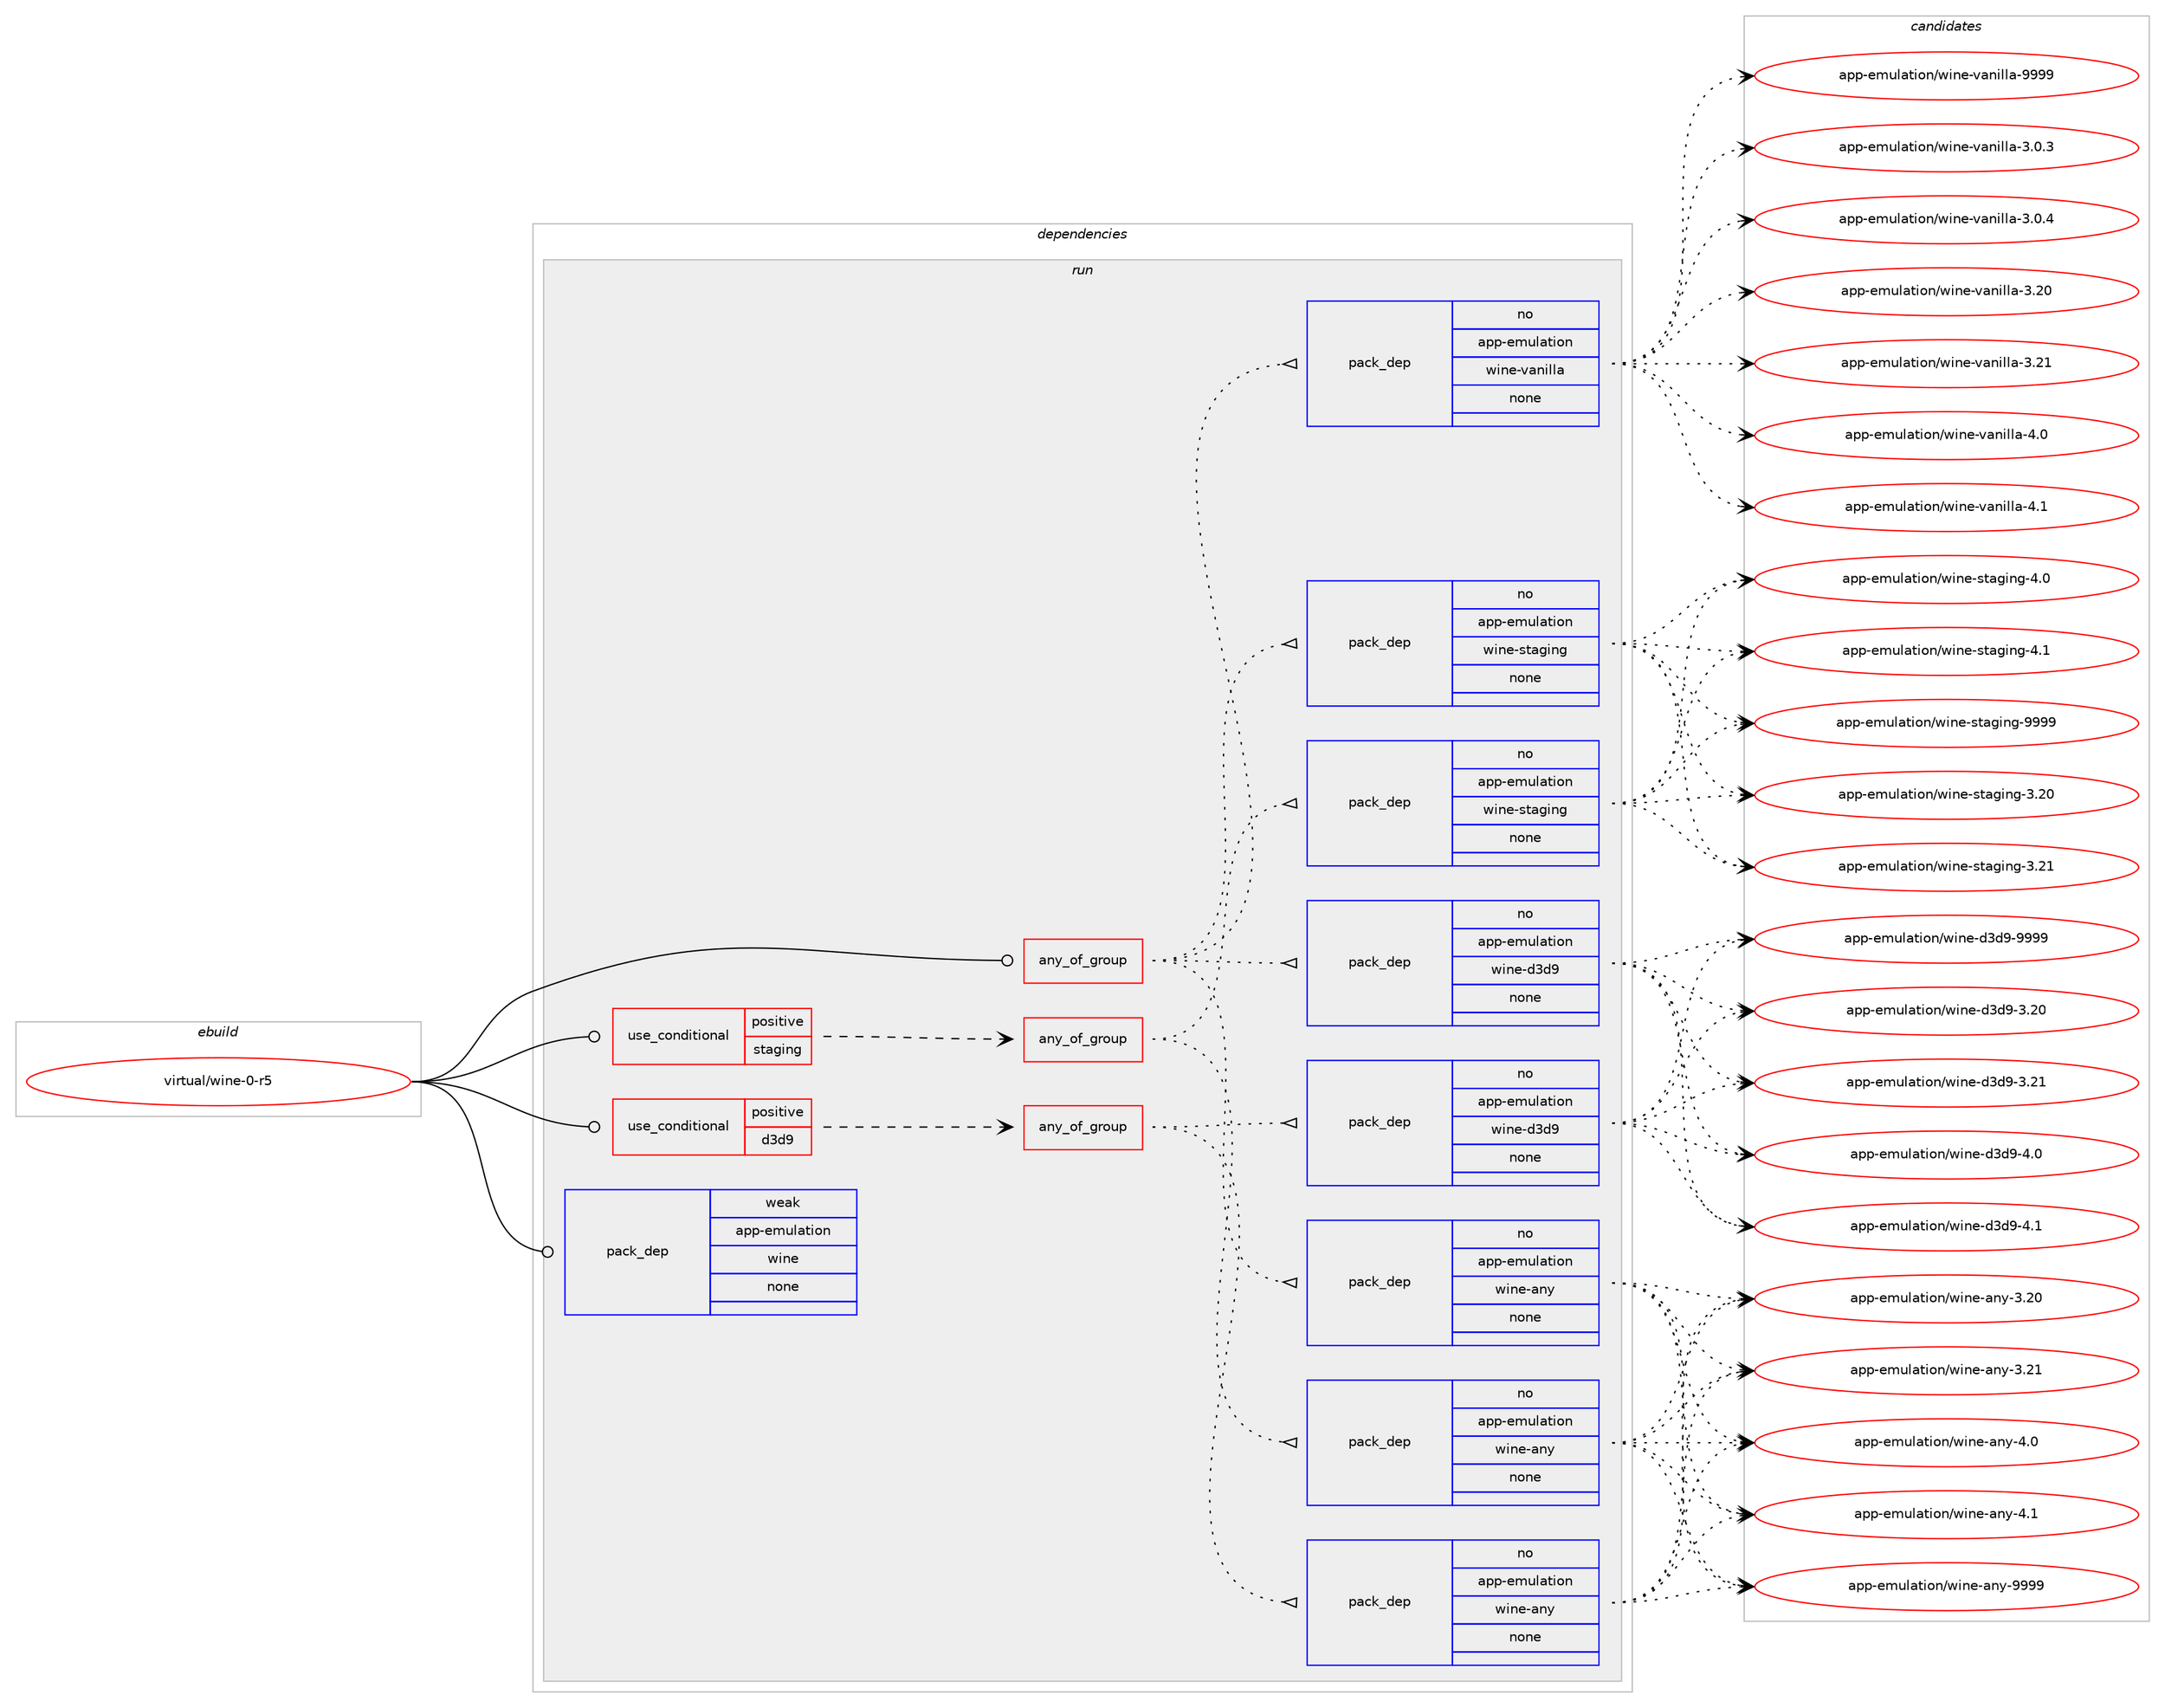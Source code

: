 digraph prolog {

# *************
# Graph options
# *************

newrank=true;
concentrate=true;
compound=true;
graph [rankdir=LR,fontname=Helvetica,fontsize=10,ranksep=1.5];#, ranksep=2.5, nodesep=0.2];
edge  [arrowhead=vee];
node  [fontname=Helvetica,fontsize=10];

# **********
# The ebuild
# **********

subgraph cluster_leftcol {
color=gray;
rank=same;
label=<<i>ebuild</i>>;
id [label="virtual/wine-0-r5", color=red, width=4, href="../virtual/wine-0-r5.svg"];
}

# ****************
# The dependencies
# ****************

subgraph cluster_midcol {
color=gray;
label=<<i>dependencies</i>>;
subgraph cluster_compile {
fillcolor="#eeeeee";
style=filled;
label=<<i>compile</i>>;
}
subgraph cluster_compileandrun {
fillcolor="#eeeeee";
style=filled;
label=<<i>compile and run</i>>;
}
subgraph cluster_run {
fillcolor="#eeeeee";
style=filled;
label=<<i>run</i>>;
subgraph any28114 {
dependency1743315 [label=<<TABLE BORDER="0" CELLBORDER="1" CELLSPACING="0" CELLPADDING="4"><TR><TD CELLPADDING="10">any_of_group</TD></TR></TABLE>>, shape=none, color=red];subgraph pack1251396 {
dependency1743316 [label=<<TABLE BORDER="0" CELLBORDER="1" CELLSPACING="0" CELLPADDING="4" WIDTH="220"><TR><TD ROWSPAN="6" CELLPADDING="30">pack_dep</TD></TR><TR><TD WIDTH="110">no</TD></TR><TR><TD>app-emulation</TD></TR><TR><TD>wine-vanilla</TD></TR><TR><TD>none</TD></TR><TR><TD></TD></TR></TABLE>>, shape=none, color=blue];
}
dependency1743315:e -> dependency1743316:w [weight=20,style="dotted",arrowhead="oinv"];
subgraph pack1251397 {
dependency1743317 [label=<<TABLE BORDER="0" CELLBORDER="1" CELLSPACING="0" CELLPADDING="4" WIDTH="220"><TR><TD ROWSPAN="6" CELLPADDING="30">pack_dep</TD></TR><TR><TD WIDTH="110">no</TD></TR><TR><TD>app-emulation</TD></TR><TR><TD>wine-staging</TD></TR><TR><TD>none</TD></TR><TR><TD></TD></TR></TABLE>>, shape=none, color=blue];
}
dependency1743315:e -> dependency1743317:w [weight=20,style="dotted",arrowhead="oinv"];
subgraph pack1251398 {
dependency1743318 [label=<<TABLE BORDER="0" CELLBORDER="1" CELLSPACING="0" CELLPADDING="4" WIDTH="220"><TR><TD ROWSPAN="6" CELLPADDING="30">pack_dep</TD></TR><TR><TD WIDTH="110">no</TD></TR><TR><TD>app-emulation</TD></TR><TR><TD>wine-d3d9</TD></TR><TR><TD>none</TD></TR><TR><TD></TD></TR></TABLE>>, shape=none, color=blue];
}
dependency1743315:e -> dependency1743318:w [weight=20,style="dotted",arrowhead="oinv"];
subgraph pack1251399 {
dependency1743319 [label=<<TABLE BORDER="0" CELLBORDER="1" CELLSPACING="0" CELLPADDING="4" WIDTH="220"><TR><TD ROWSPAN="6" CELLPADDING="30">pack_dep</TD></TR><TR><TD WIDTH="110">no</TD></TR><TR><TD>app-emulation</TD></TR><TR><TD>wine-any</TD></TR><TR><TD>none</TD></TR><TR><TD></TD></TR></TABLE>>, shape=none, color=blue];
}
dependency1743315:e -> dependency1743319:w [weight=20,style="dotted",arrowhead="oinv"];
}
id:e -> dependency1743315:w [weight=20,style="solid",arrowhead="odot"];
subgraph cond462813 {
dependency1743320 [label=<<TABLE BORDER="0" CELLBORDER="1" CELLSPACING="0" CELLPADDING="4"><TR><TD ROWSPAN="3" CELLPADDING="10">use_conditional</TD></TR><TR><TD>positive</TD></TR><TR><TD>d3d9</TD></TR></TABLE>>, shape=none, color=red];
subgraph any28115 {
dependency1743321 [label=<<TABLE BORDER="0" CELLBORDER="1" CELLSPACING="0" CELLPADDING="4"><TR><TD CELLPADDING="10">any_of_group</TD></TR></TABLE>>, shape=none, color=red];subgraph pack1251400 {
dependency1743322 [label=<<TABLE BORDER="0" CELLBORDER="1" CELLSPACING="0" CELLPADDING="4" WIDTH="220"><TR><TD ROWSPAN="6" CELLPADDING="30">pack_dep</TD></TR><TR><TD WIDTH="110">no</TD></TR><TR><TD>app-emulation</TD></TR><TR><TD>wine-d3d9</TD></TR><TR><TD>none</TD></TR><TR><TD></TD></TR></TABLE>>, shape=none, color=blue];
}
dependency1743321:e -> dependency1743322:w [weight=20,style="dotted",arrowhead="oinv"];
subgraph pack1251401 {
dependency1743323 [label=<<TABLE BORDER="0" CELLBORDER="1" CELLSPACING="0" CELLPADDING="4" WIDTH="220"><TR><TD ROWSPAN="6" CELLPADDING="30">pack_dep</TD></TR><TR><TD WIDTH="110">no</TD></TR><TR><TD>app-emulation</TD></TR><TR><TD>wine-any</TD></TR><TR><TD>none</TD></TR><TR><TD></TD></TR></TABLE>>, shape=none, color=blue];
}
dependency1743321:e -> dependency1743323:w [weight=20,style="dotted",arrowhead="oinv"];
}
dependency1743320:e -> dependency1743321:w [weight=20,style="dashed",arrowhead="vee"];
}
id:e -> dependency1743320:w [weight=20,style="solid",arrowhead="odot"];
subgraph cond462814 {
dependency1743324 [label=<<TABLE BORDER="0" CELLBORDER="1" CELLSPACING="0" CELLPADDING="4"><TR><TD ROWSPAN="3" CELLPADDING="10">use_conditional</TD></TR><TR><TD>positive</TD></TR><TR><TD>staging</TD></TR></TABLE>>, shape=none, color=red];
subgraph any28116 {
dependency1743325 [label=<<TABLE BORDER="0" CELLBORDER="1" CELLSPACING="0" CELLPADDING="4"><TR><TD CELLPADDING="10">any_of_group</TD></TR></TABLE>>, shape=none, color=red];subgraph pack1251402 {
dependency1743326 [label=<<TABLE BORDER="0" CELLBORDER="1" CELLSPACING="0" CELLPADDING="4" WIDTH="220"><TR><TD ROWSPAN="6" CELLPADDING="30">pack_dep</TD></TR><TR><TD WIDTH="110">no</TD></TR><TR><TD>app-emulation</TD></TR><TR><TD>wine-staging</TD></TR><TR><TD>none</TD></TR><TR><TD></TD></TR></TABLE>>, shape=none, color=blue];
}
dependency1743325:e -> dependency1743326:w [weight=20,style="dotted",arrowhead="oinv"];
subgraph pack1251403 {
dependency1743327 [label=<<TABLE BORDER="0" CELLBORDER="1" CELLSPACING="0" CELLPADDING="4" WIDTH="220"><TR><TD ROWSPAN="6" CELLPADDING="30">pack_dep</TD></TR><TR><TD WIDTH="110">no</TD></TR><TR><TD>app-emulation</TD></TR><TR><TD>wine-any</TD></TR><TR><TD>none</TD></TR><TR><TD></TD></TR></TABLE>>, shape=none, color=blue];
}
dependency1743325:e -> dependency1743327:w [weight=20,style="dotted",arrowhead="oinv"];
}
dependency1743324:e -> dependency1743325:w [weight=20,style="dashed",arrowhead="vee"];
}
id:e -> dependency1743324:w [weight=20,style="solid",arrowhead="odot"];
subgraph pack1251404 {
dependency1743328 [label=<<TABLE BORDER="0" CELLBORDER="1" CELLSPACING="0" CELLPADDING="4" WIDTH="220"><TR><TD ROWSPAN="6" CELLPADDING="30">pack_dep</TD></TR><TR><TD WIDTH="110">weak</TD></TR><TR><TD>app-emulation</TD></TR><TR><TD>wine</TD></TR><TR><TD>none</TD></TR><TR><TD></TD></TR></TABLE>>, shape=none, color=blue];
}
id:e -> dependency1743328:w [weight=20,style="solid",arrowhead="odot"];
}
}

# **************
# The candidates
# **************

subgraph cluster_choices {
rank=same;
color=gray;
label=<<i>candidates</i>>;

subgraph choice1251396 {
color=black;
nodesep=1;
choice97112112451011091171089711610511111047119105110101451189711010510810897455146484651 [label="app-emulation/wine-vanilla-3.0.3", color=red, width=4,href="../app-emulation/wine-vanilla-3.0.3.svg"];
choice97112112451011091171089711610511111047119105110101451189711010510810897455146484652 [label="app-emulation/wine-vanilla-3.0.4", color=red, width=4,href="../app-emulation/wine-vanilla-3.0.4.svg"];
choice971121124510110911710897116105111110471191051101014511897110105108108974551465048 [label="app-emulation/wine-vanilla-3.20", color=red, width=4,href="../app-emulation/wine-vanilla-3.20.svg"];
choice971121124510110911710897116105111110471191051101014511897110105108108974551465049 [label="app-emulation/wine-vanilla-3.21", color=red, width=4,href="../app-emulation/wine-vanilla-3.21.svg"];
choice9711211245101109117108971161051111104711910511010145118971101051081089745524648 [label="app-emulation/wine-vanilla-4.0", color=red, width=4,href="../app-emulation/wine-vanilla-4.0.svg"];
choice9711211245101109117108971161051111104711910511010145118971101051081089745524649 [label="app-emulation/wine-vanilla-4.1", color=red, width=4,href="../app-emulation/wine-vanilla-4.1.svg"];
choice971121124510110911710897116105111110471191051101014511897110105108108974557575757 [label="app-emulation/wine-vanilla-9999", color=red, width=4,href="../app-emulation/wine-vanilla-9999.svg"];
dependency1743316:e -> choice97112112451011091171089711610511111047119105110101451189711010510810897455146484651:w [style=dotted,weight="100"];
dependency1743316:e -> choice97112112451011091171089711610511111047119105110101451189711010510810897455146484652:w [style=dotted,weight="100"];
dependency1743316:e -> choice971121124510110911710897116105111110471191051101014511897110105108108974551465048:w [style=dotted,weight="100"];
dependency1743316:e -> choice971121124510110911710897116105111110471191051101014511897110105108108974551465049:w [style=dotted,weight="100"];
dependency1743316:e -> choice9711211245101109117108971161051111104711910511010145118971101051081089745524648:w [style=dotted,weight="100"];
dependency1743316:e -> choice9711211245101109117108971161051111104711910511010145118971101051081089745524649:w [style=dotted,weight="100"];
dependency1743316:e -> choice971121124510110911710897116105111110471191051101014511897110105108108974557575757:w [style=dotted,weight="100"];
}
subgraph choice1251397 {
color=black;
nodesep=1;
choice9711211245101109117108971161051111104711910511010145115116971031051101034551465048 [label="app-emulation/wine-staging-3.20", color=red, width=4,href="../app-emulation/wine-staging-3.20.svg"];
choice9711211245101109117108971161051111104711910511010145115116971031051101034551465049 [label="app-emulation/wine-staging-3.21", color=red, width=4,href="../app-emulation/wine-staging-3.21.svg"];
choice97112112451011091171089711610511111047119105110101451151169710310511010345524648 [label="app-emulation/wine-staging-4.0", color=red, width=4,href="../app-emulation/wine-staging-4.0.svg"];
choice97112112451011091171089711610511111047119105110101451151169710310511010345524649 [label="app-emulation/wine-staging-4.1", color=red, width=4,href="../app-emulation/wine-staging-4.1.svg"];
choice9711211245101109117108971161051111104711910511010145115116971031051101034557575757 [label="app-emulation/wine-staging-9999", color=red, width=4,href="../app-emulation/wine-staging-9999.svg"];
dependency1743317:e -> choice9711211245101109117108971161051111104711910511010145115116971031051101034551465048:w [style=dotted,weight="100"];
dependency1743317:e -> choice9711211245101109117108971161051111104711910511010145115116971031051101034551465049:w [style=dotted,weight="100"];
dependency1743317:e -> choice97112112451011091171089711610511111047119105110101451151169710310511010345524648:w [style=dotted,weight="100"];
dependency1743317:e -> choice97112112451011091171089711610511111047119105110101451151169710310511010345524649:w [style=dotted,weight="100"];
dependency1743317:e -> choice9711211245101109117108971161051111104711910511010145115116971031051101034557575757:w [style=dotted,weight="100"];
}
subgraph choice1251398 {
color=black;
nodesep=1;
choice971121124510110911710897116105111110471191051101014510051100574551465048 [label="app-emulation/wine-d3d9-3.20", color=red, width=4,href="../app-emulation/wine-d3d9-3.20.svg"];
choice971121124510110911710897116105111110471191051101014510051100574551465049 [label="app-emulation/wine-d3d9-3.21", color=red, width=4,href="../app-emulation/wine-d3d9-3.21.svg"];
choice9711211245101109117108971161051111104711910511010145100511005745524648 [label="app-emulation/wine-d3d9-4.0", color=red, width=4,href="../app-emulation/wine-d3d9-4.0.svg"];
choice9711211245101109117108971161051111104711910511010145100511005745524649 [label="app-emulation/wine-d3d9-4.1", color=red, width=4,href="../app-emulation/wine-d3d9-4.1.svg"];
choice971121124510110911710897116105111110471191051101014510051100574557575757 [label="app-emulation/wine-d3d9-9999", color=red, width=4,href="../app-emulation/wine-d3d9-9999.svg"];
dependency1743318:e -> choice971121124510110911710897116105111110471191051101014510051100574551465048:w [style=dotted,weight="100"];
dependency1743318:e -> choice971121124510110911710897116105111110471191051101014510051100574551465049:w [style=dotted,weight="100"];
dependency1743318:e -> choice9711211245101109117108971161051111104711910511010145100511005745524648:w [style=dotted,weight="100"];
dependency1743318:e -> choice9711211245101109117108971161051111104711910511010145100511005745524649:w [style=dotted,weight="100"];
dependency1743318:e -> choice971121124510110911710897116105111110471191051101014510051100574557575757:w [style=dotted,weight="100"];
}
subgraph choice1251399 {
color=black;
nodesep=1;
choice9711211245101109117108971161051111104711910511010145971101214551465048 [label="app-emulation/wine-any-3.20", color=red, width=4,href="../app-emulation/wine-any-3.20.svg"];
choice9711211245101109117108971161051111104711910511010145971101214551465049 [label="app-emulation/wine-any-3.21", color=red, width=4,href="../app-emulation/wine-any-3.21.svg"];
choice97112112451011091171089711610511111047119105110101459711012145524648 [label="app-emulation/wine-any-4.0", color=red, width=4,href="../app-emulation/wine-any-4.0.svg"];
choice97112112451011091171089711610511111047119105110101459711012145524649 [label="app-emulation/wine-any-4.1", color=red, width=4,href="../app-emulation/wine-any-4.1.svg"];
choice9711211245101109117108971161051111104711910511010145971101214557575757 [label="app-emulation/wine-any-9999", color=red, width=4,href="../app-emulation/wine-any-9999.svg"];
dependency1743319:e -> choice9711211245101109117108971161051111104711910511010145971101214551465048:w [style=dotted,weight="100"];
dependency1743319:e -> choice9711211245101109117108971161051111104711910511010145971101214551465049:w [style=dotted,weight="100"];
dependency1743319:e -> choice97112112451011091171089711610511111047119105110101459711012145524648:w [style=dotted,weight="100"];
dependency1743319:e -> choice97112112451011091171089711610511111047119105110101459711012145524649:w [style=dotted,weight="100"];
dependency1743319:e -> choice9711211245101109117108971161051111104711910511010145971101214557575757:w [style=dotted,weight="100"];
}
subgraph choice1251400 {
color=black;
nodesep=1;
choice971121124510110911710897116105111110471191051101014510051100574551465048 [label="app-emulation/wine-d3d9-3.20", color=red, width=4,href="../app-emulation/wine-d3d9-3.20.svg"];
choice971121124510110911710897116105111110471191051101014510051100574551465049 [label="app-emulation/wine-d3d9-3.21", color=red, width=4,href="../app-emulation/wine-d3d9-3.21.svg"];
choice9711211245101109117108971161051111104711910511010145100511005745524648 [label="app-emulation/wine-d3d9-4.0", color=red, width=4,href="../app-emulation/wine-d3d9-4.0.svg"];
choice9711211245101109117108971161051111104711910511010145100511005745524649 [label="app-emulation/wine-d3d9-4.1", color=red, width=4,href="../app-emulation/wine-d3d9-4.1.svg"];
choice971121124510110911710897116105111110471191051101014510051100574557575757 [label="app-emulation/wine-d3d9-9999", color=red, width=4,href="../app-emulation/wine-d3d9-9999.svg"];
dependency1743322:e -> choice971121124510110911710897116105111110471191051101014510051100574551465048:w [style=dotted,weight="100"];
dependency1743322:e -> choice971121124510110911710897116105111110471191051101014510051100574551465049:w [style=dotted,weight="100"];
dependency1743322:e -> choice9711211245101109117108971161051111104711910511010145100511005745524648:w [style=dotted,weight="100"];
dependency1743322:e -> choice9711211245101109117108971161051111104711910511010145100511005745524649:w [style=dotted,weight="100"];
dependency1743322:e -> choice971121124510110911710897116105111110471191051101014510051100574557575757:w [style=dotted,weight="100"];
}
subgraph choice1251401 {
color=black;
nodesep=1;
choice9711211245101109117108971161051111104711910511010145971101214551465048 [label="app-emulation/wine-any-3.20", color=red, width=4,href="../app-emulation/wine-any-3.20.svg"];
choice9711211245101109117108971161051111104711910511010145971101214551465049 [label="app-emulation/wine-any-3.21", color=red, width=4,href="../app-emulation/wine-any-3.21.svg"];
choice97112112451011091171089711610511111047119105110101459711012145524648 [label="app-emulation/wine-any-4.0", color=red, width=4,href="../app-emulation/wine-any-4.0.svg"];
choice97112112451011091171089711610511111047119105110101459711012145524649 [label="app-emulation/wine-any-4.1", color=red, width=4,href="../app-emulation/wine-any-4.1.svg"];
choice9711211245101109117108971161051111104711910511010145971101214557575757 [label="app-emulation/wine-any-9999", color=red, width=4,href="../app-emulation/wine-any-9999.svg"];
dependency1743323:e -> choice9711211245101109117108971161051111104711910511010145971101214551465048:w [style=dotted,weight="100"];
dependency1743323:e -> choice9711211245101109117108971161051111104711910511010145971101214551465049:w [style=dotted,weight="100"];
dependency1743323:e -> choice97112112451011091171089711610511111047119105110101459711012145524648:w [style=dotted,weight="100"];
dependency1743323:e -> choice97112112451011091171089711610511111047119105110101459711012145524649:w [style=dotted,weight="100"];
dependency1743323:e -> choice9711211245101109117108971161051111104711910511010145971101214557575757:w [style=dotted,weight="100"];
}
subgraph choice1251402 {
color=black;
nodesep=1;
choice9711211245101109117108971161051111104711910511010145115116971031051101034551465048 [label="app-emulation/wine-staging-3.20", color=red, width=4,href="../app-emulation/wine-staging-3.20.svg"];
choice9711211245101109117108971161051111104711910511010145115116971031051101034551465049 [label="app-emulation/wine-staging-3.21", color=red, width=4,href="../app-emulation/wine-staging-3.21.svg"];
choice97112112451011091171089711610511111047119105110101451151169710310511010345524648 [label="app-emulation/wine-staging-4.0", color=red, width=4,href="../app-emulation/wine-staging-4.0.svg"];
choice97112112451011091171089711610511111047119105110101451151169710310511010345524649 [label="app-emulation/wine-staging-4.1", color=red, width=4,href="../app-emulation/wine-staging-4.1.svg"];
choice9711211245101109117108971161051111104711910511010145115116971031051101034557575757 [label="app-emulation/wine-staging-9999", color=red, width=4,href="../app-emulation/wine-staging-9999.svg"];
dependency1743326:e -> choice9711211245101109117108971161051111104711910511010145115116971031051101034551465048:w [style=dotted,weight="100"];
dependency1743326:e -> choice9711211245101109117108971161051111104711910511010145115116971031051101034551465049:w [style=dotted,weight="100"];
dependency1743326:e -> choice97112112451011091171089711610511111047119105110101451151169710310511010345524648:w [style=dotted,weight="100"];
dependency1743326:e -> choice97112112451011091171089711610511111047119105110101451151169710310511010345524649:w [style=dotted,weight="100"];
dependency1743326:e -> choice9711211245101109117108971161051111104711910511010145115116971031051101034557575757:w [style=dotted,weight="100"];
}
subgraph choice1251403 {
color=black;
nodesep=1;
choice9711211245101109117108971161051111104711910511010145971101214551465048 [label="app-emulation/wine-any-3.20", color=red, width=4,href="../app-emulation/wine-any-3.20.svg"];
choice9711211245101109117108971161051111104711910511010145971101214551465049 [label="app-emulation/wine-any-3.21", color=red, width=4,href="../app-emulation/wine-any-3.21.svg"];
choice97112112451011091171089711610511111047119105110101459711012145524648 [label="app-emulation/wine-any-4.0", color=red, width=4,href="../app-emulation/wine-any-4.0.svg"];
choice97112112451011091171089711610511111047119105110101459711012145524649 [label="app-emulation/wine-any-4.1", color=red, width=4,href="../app-emulation/wine-any-4.1.svg"];
choice9711211245101109117108971161051111104711910511010145971101214557575757 [label="app-emulation/wine-any-9999", color=red, width=4,href="../app-emulation/wine-any-9999.svg"];
dependency1743327:e -> choice9711211245101109117108971161051111104711910511010145971101214551465048:w [style=dotted,weight="100"];
dependency1743327:e -> choice9711211245101109117108971161051111104711910511010145971101214551465049:w [style=dotted,weight="100"];
dependency1743327:e -> choice97112112451011091171089711610511111047119105110101459711012145524648:w [style=dotted,weight="100"];
dependency1743327:e -> choice97112112451011091171089711610511111047119105110101459711012145524649:w [style=dotted,weight="100"];
dependency1743327:e -> choice9711211245101109117108971161051111104711910511010145971101214557575757:w [style=dotted,weight="100"];
}
subgraph choice1251404 {
color=black;
nodesep=1;
}
}

}
